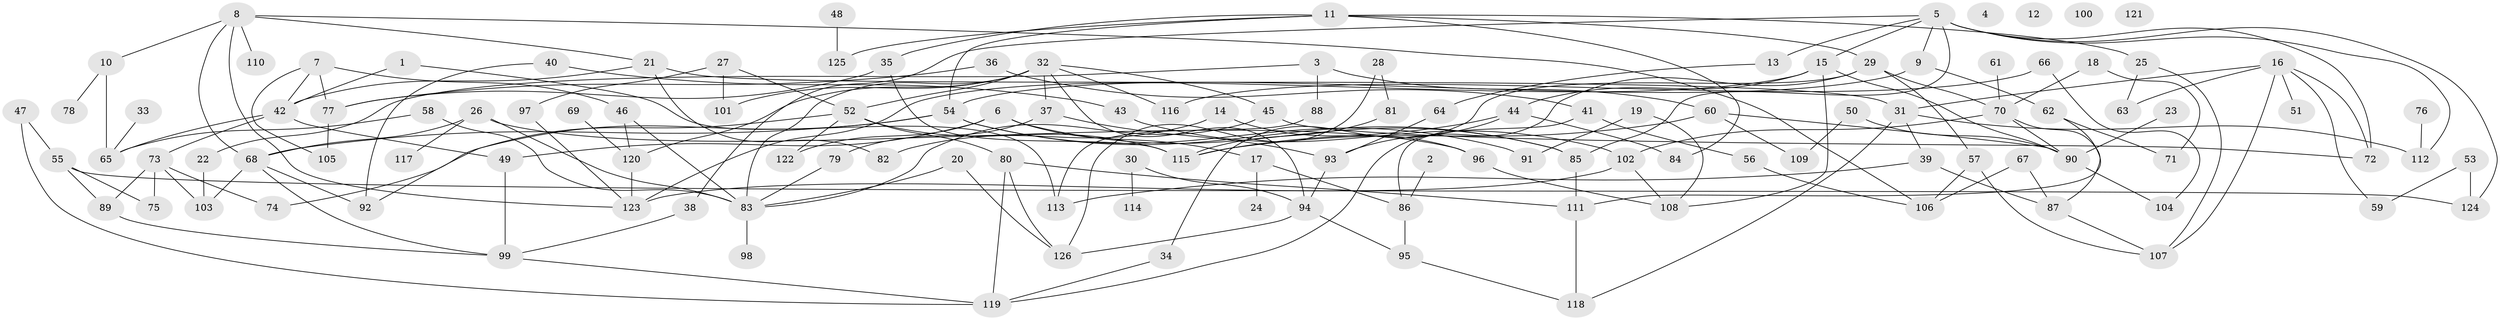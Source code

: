 // Generated by graph-tools (version 1.1) at 2025/40/03/09/25 04:40:38]
// undirected, 126 vertices, 189 edges
graph export_dot {
graph [start="1"]
  node [color=gray90,style=filled];
  1;
  2;
  3;
  4;
  5;
  6;
  7;
  8;
  9;
  10;
  11;
  12;
  13;
  14;
  15;
  16;
  17;
  18;
  19;
  20;
  21;
  22;
  23;
  24;
  25;
  26;
  27;
  28;
  29;
  30;
  31;
  32;
  33;
  34;
  35;
  36;
  37;
  38;
  39;
  40;
  41;
  42;
  43;
  44;
  45;
  46;
  47;
  48;
  49;
  50;
  51;
  52;
  53;
  54;
  55;
  56;
  57;
  58;
  59;
  60;
  61;
  62;
  63;
  64;
  65;
  66;
  67;
  68;
  69;
  70;
  71;
  72;
  73;
  74;
  75;
  76;
  77;
  78;
  79;
  80;
  81;
  82;
  83;
  84;
  85;
  86;
  87;
  88;
  89;
  90;
  91;
  92;
  93;
  94;
  95;
  96;
  97;
  98;
  99;
  100;
  101;
  102;
  103;
  104;
  105;
  106;
  107;
  108;
  109;
  110;
  111;
  112;
  113;
  114;
  115;
  116;
  117;
  118;
  119;
  120;
  121;
  122;
  123;
  124;
  125;
  126;
  1 -- 42;
  1 -- 113;
  2 -- 86;
  3 -- 22;
  3 -- 60;
  3 -- 88;
  5 -- 9;
  5 -- 13;
  5 -- 15;
  5 -- 38;
  5 -- 72;
  5 -- 85;
  5 -- 112;
  5 -- 124;
  6 -- 17;
  6 -- 49;
  6 -- 85;
  6 -- 122;
  7 -- 42;
  7 -- 46;
  7 -- 77;
  7 -- 105;
  8 -- 10;
  8 -- 21;
  8 -- 68;
  8 -- 106;
  8 -- 110;
  8 -- 123;
  9 -- 54;
  9 -- 62;
  10 -- 65;
  10 -- 78;
  11 -- 25;
  11 -- 29;
  11 -- 35;
  11 -- 54;
  11 -- 84;
  11 -- 125;
  13 -- 64;
  14 -- 82;
  14 -- 96;
  15 -- 44;
  15 -- 90;
  15 -- 108;
  15 -- 123;
  16 -- 31;
  16 -- 51;
  16 -- 59;
  16 -- 63;
  16 -- 72;
  16 -- 107;
  17 -- 24;
  17 -- 86;
  18 -- 70;
  18 -- 71;
  19 -- 91;
  19 -- 108;
  20 -- 83;
  20 -- 126;
  21 -- 31;
  21 -- 42;
  21 -- 82;
  22 -- 103;
  23 -- 90;
  25 -- 63;
  25 -- 107;
  26 -- 68;
  26 -- 83;
  26 -- 96;
  26 -- 117;
  27 -- 52;
  27 -- 97;
  27 -- 101;
  28 -- 81;
  28 -- 126;
  29 -- 34;
  29 -- 57;
  29 -- 70;
  29 -- 119;
  30 -- 94;
  30 -- 114;
  31 -- 39;
  31 -- 112;
  31 -- 118;
  32 -- 37;
  32 -- 45;
  32 -- 52;
  32 -- 83;
  32 -- 94;
  32 -- 101;
  32 -- 116;
  32 -- 120;
  33 -- 65;
  34 -- 119;
  35 -- 77;
  35 -- 115;
  36 -- 41;
  36 -- 77;
  37 -- 79;
  37 -- 93;
  38 -- 99;
  39 -- 87;
  39 -- 113;
  40 -- 43;
  40 -- 92;
  41 -- 56;
  41 -- 86;
  42 -- 49;
  42 -- 65;
  42 -- 73;
  43 -- 102;
  44 -- 84;
  44 -- 93;
  44 -- 115;
  45 -- 72;
  45 -- 83;
  46 -- 83;
  46 -- 120;
  47 -- 55;
  47 -- 119;
  48 -- 125;
  49 -- 99;
  50 -- 90;
  50 -- 109;
  52 -- 80;
  52 -- 92;
  52 -- 115;
  52 -- 122;
  53 -- 59;
  53 -- 124;
  54 -- 68;
  54 -- 74;
  54 -- 85;
  54 -- 91;
  55 -- 75;
  55 -- 89;
  55 -- 124;
  56 -- 106;
  57 -- 106;
  57 -- 107;
  58 -- 65;
  58 -- 83;
  60 -- 90;
  60 -- 109;
  60 -- 115;
  61 -- 70;
  62 -- 71;
  62 -- 111;
  64 -- 93;
  66 -- 104;
  66 -- 116;
  67 -- 87;
  67 -- 106;
  68 -- 92;
  68 -- 99;
  68 -- 103;
  69 -- 120;
  70 -- 87;
  70 -- 90;
  70 -- 102;
  73 -- 74;
  73 -- 75;
  73 -- 89;
  73 -- 103;
  76 -- 112;
  77 -- 105;
  79 -- 83;
  80 -- 111;
  80 -- 119;
  80 -- 126;
  81 -- 115;
  83 -- 98;
  85 -- 111;
  86 -- 95;
  87 -- 107;
  88 -- 113;
  89 -- 99;
  90 -- 104;
  93 -- 94;
  94 -- 95;
  94 -- 126;
  95 -- 118;
  96 -- 108;
  97 -- 123;
  99 -- 119;
  102 -- 108;
  102 -- 123;
  111 -- 118;
  120 -- 123;
}
